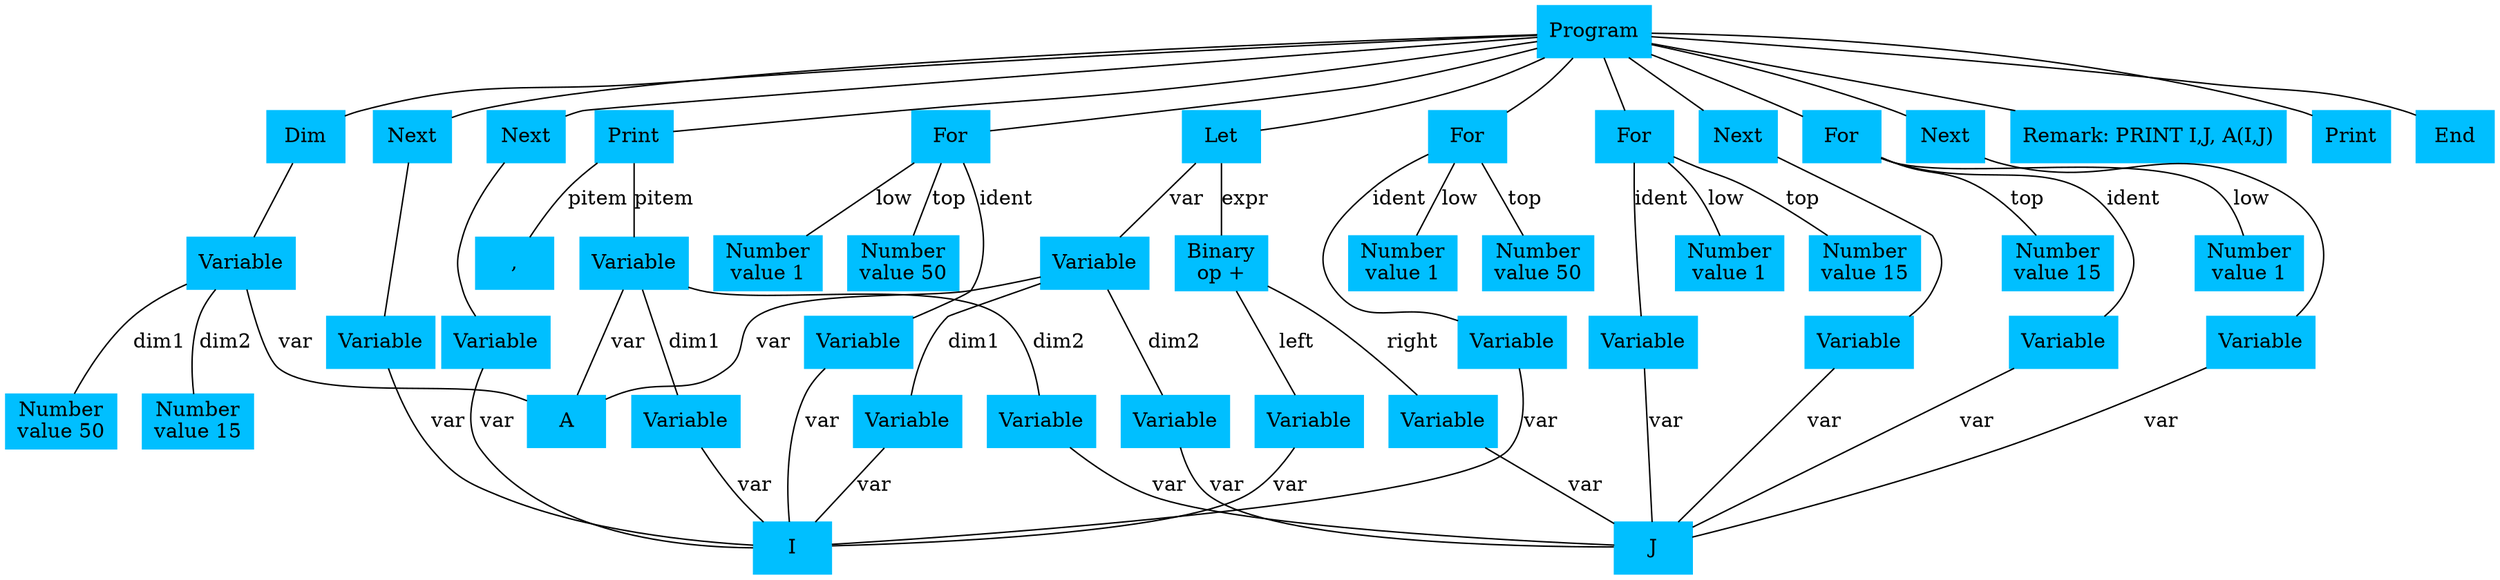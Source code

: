digraph AST {
	node [color=deepskyblue shape=box style=filled]
	edge [arrowhead=none]
	n01 [label=Program]
	n02 [label=Dim]
	n03 [label=Variable]
	n03 -> A [label=var]
	n04 [label="Number
value 50"]
	n03 -> n04 [label=dim1]
	n05 [label="Number
value 15"]
	n03 -> n05 [label=dim2]
	n02 -> n03
	n01 -> n02
	n06 [label=For]
	n07 [label=Variable]
	n07 -> I [label=var]
	n06 -> n07 [label=ident]
	n08 [label="Number
value 1"]
	n06 -> n08 [label=low]
	n09 [label="Number
value 50"]
	n06 -> n09 [label=top]
	n01 -> n06
	n10 [label=For]
	n11 [label=Variable]
	n11 -> J [label=var]
	n10 -> n11 [label=ident]
	n12 [label="Number
value 1"]
	n10 -> n12 [label=low]
	n13 [label="Number
value 15"]
	n10 -> n13 [label=top]
	n01 -> n10
	n14 [label=Let]
	n15 [label=Variable]
	n15 -> A [label=var]
	n16 [label=Variable]
	n16 -> I [label=var]
	n15 -> n16 [label=dim1]
	n17 [label=Variable]
	n17 -> J [label=var]
	n15 -> n17 [label=dim2]
	n14 -> n15 [label=var]
	n18 [label="Binary
op +"]
	n19 [label=Variable]
	n19 -> I [label=var]
	n18 -> n19 [label=left]
	n20 [label=Variable]
	n20 -> J [label=var]
	n18 -> n20 [label=right]
	n14 -> n18 [label=expr]
	n01 -> n14
	n21 [label="Remark: PRINT I,J, A(I,J)"]
	n01 -> n21
	n22 [label=Next]
	n23 [label=Variable]
	n23 -> J [label=var]
	n22 -> n23
	n01 -> n22
	n24 [label=Next]
	n25 [label=Variable]
	n25 -> I [label=var]
	n24 -> n25
	n01 -> n24
	n26 [label=For]
	n27 [label=Variable]
	n27 -> I [label=var]
	n26 -> n27 [label=ident]
	n28 [label="Number
value 1"]
	n26 -> n28 [label=low]
	n29 [label="Number
value 50"]
	n26 -> n29 [label=top]
	n01 -> n26
	n30 [label=For]
	n31 [label=Variable]
	n31 -> J [label=var]
	n30 -> n31 [label=ident]
	n32 [label="Number
value 1"]
	n30 -> n32 [label=low]
	n33 [label="Number
value 15"]
	n30 -> n33 [label=top]
	n01 -> n30
	n34 [label=Print]
	n35 [label=Variable]
	n35 -> A [label=var]
	n36 [label=Variable]
	n36 -> I [label=var]
	n35 -> n36 [label=dim1]
	n37 [label=Variable]
	n37 -> J [label=var]
	n35 -> n37 [label=dim2]
	n34 -> n35 [label=pitem]
	n34 -> "," [label=pitem]
	n01 -> n34
	n38 [label=Next]
	n39 [label=Variable]
	n39 -> J [label=var]
	n38 -> n39
	n01 -> n38
	n40 [label=Print]
	n01 -> n40
	n41 [label=Next]
	n42 [label=Variable]
	n42 -> I [label=var]
	n41 -> n42
	n01 -> n41
	n43 [label=End]
	n01 -> n43
}
